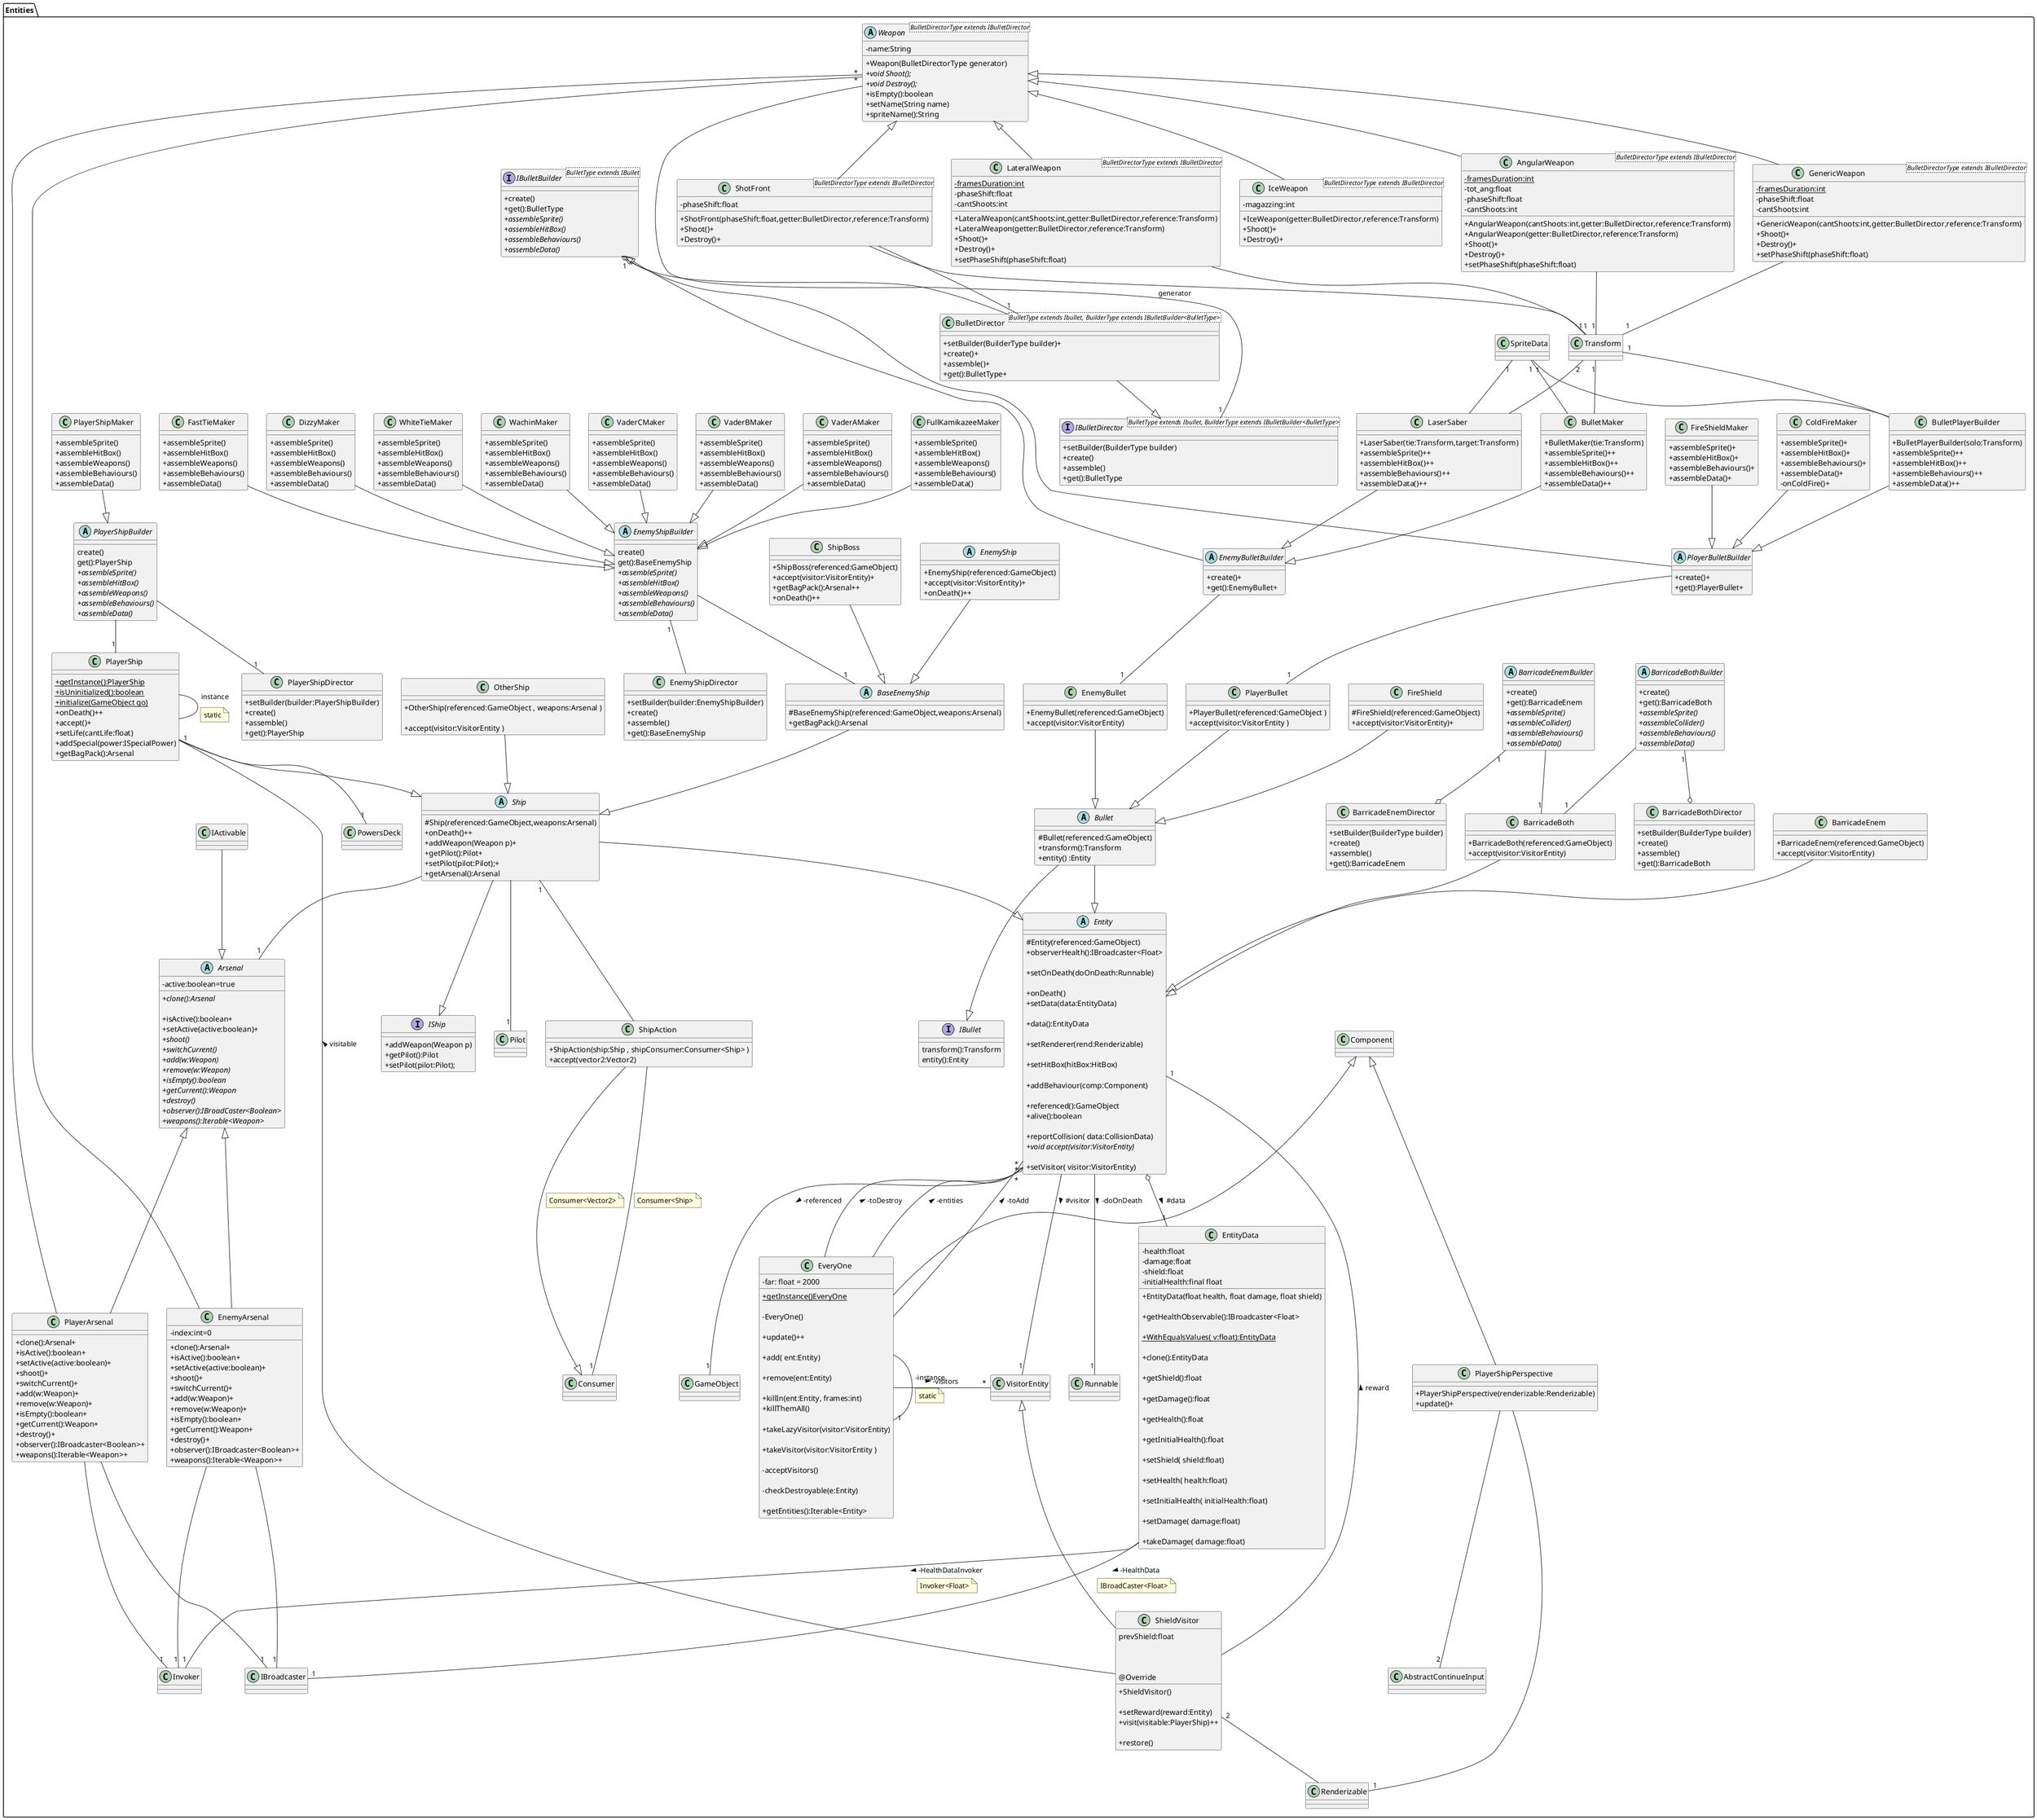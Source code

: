 @startuml
skinparam classAttributeIconSize 0

package Entities{
	Entity o-- "1" GameObject: -referenced >
	Entity -- "1" Runnable: -doOnDeath >
	Entity o-- "1" EntityData: #data >
	Entity -- "1" VisitorEntity: #visitor >

	abstract class Entity {


		#Entity(referenced:GameObject)


		+observerHealth():IBroadcaster<Float>

		+setOnDeath(doOnDeath:Runnable)

		+onDeath()


		+setData(data:EntityData)

		+data():EntityData

		+setRenderer(rend:Renderizable)

		+setHitBox(hitBox:HitBox)

		+addBehaviour(comp:Component)

		+referenced():GameObject
	    +alive():boolean

		+reportCollision( data:CollisionData)
		 {abstract} +void accept(visitor:VisitorEntity)

		 +setVisitor( visitor:VisitorEntity)
	}

	EntityData -- "1" IBroadcaster: -HealthData >
	note on link: IBroadCaster<Float>
	EntityData -- "1" Invoker: -HealthDataInvoker >
	note on link: Invoker<Float>
	class EntityData
	{

	    -health:float
	    -damage:float
	    -shield:float
	    -initialHealth:final float

	    +EntityData(float health, float damage, float shield)

	    +getHealthObservable():IBroadcaster<Float>

	    +{static} WithEqualsValues( v:float):EntityData

	    +clone():EntityData

	    +getShield():float

	     +getDamage():float

	     +getHealth():float

	     +getInitialHealth():float

	     +setShield( shield:float)

	     +setHealth( health:float)

	     +setInitialHealth( initialHealth:float)

	     +setDamage( damage:float)

	     +takeDamage( damage:float)
	}

	Component <|-- EveryOne
	EveryOne -- "1" EveryOne: -instance
	note on link: static
	EveryOne -left- "*" VisitorEntity: -visitors >
	EveryOne -left- "*" Entity: -entities >
	EveryOne -left- "*" Entity: -toAdd >
	EveryOne -left- "*" Entity: -toDestroy >
	class EveryOne
	{
	    - far: float = 2000

	    + {static} getInstance()EveryOne

	    -EveryOne()

	    +update()++

	    +add( ent:Entity)

	    +remove(ent:Entity)

	    +killIn(ent:Entity, frames:int)


	    +killThemAll()

	    +takeLazyVisitor(visitor:VisitorEntity)

	    +takeVisitor(visitor:VisitorEntity )

	    -acceptVisitors()

	    -checkDestroyable(e:Entity)

	    +getEntities():Iterable<Entity>

	}

	OtherShip --|> Ship
	class OtherShip {

	    +OtherShip(referenced:GameObject , weapons:Arsenal )

	    +accept(visitor:VisitorEntity )
	}

	PlayerBullet --|> Bullet
	class PlayerBullet{
		+PlayerBullet(referenced:GameObject )
		+accept(visitor:VisitorEntity )
	}

	ShipAction --|> Consumer
	note on link: Consumer<Vector2>
	Ship "1" -- ShipAction
	ShipAction -- "1" Consumer
	note on link: Consumer<Ship>
	class ShipAction{
	    +ShipAction(ship:Ship , shipConsumer:Consumer<Ship> )
	    +accept(vector2:Vector2)
	}

	BarricadeBoth --|> Entity
	class BarricadeBoth{
	    + BarricadeBoth(referenced:GameObject)
	    + accept(visitor:VisitorEntity)
	}

	BarricadeEnem --|> Entity
	class BarricadeEnem{
	    + BarricadeEnem(referenced:GameObject)
	    + accept(visitor:VisitorEntity)
	}

	Bullet --|> Entity
	Bullet --|> IBullet
	abstract class Bullet{
	    #Bullet(referenced:GameObject)
	    +transform():Transform
	    +entity() :Entity
	}

	EnemyBullet --|> Bullet
	class EnemyBullet{
	    +EnemyBullet(referenced:GameObject)
	    +accept(visitor:VisitorEntity)
	}

	BarricadeBothBuilder -- "1" BarricadeBoth
	abstract class BarricadeBothBuilder
	{
	    + create()
	    + get():BarricadeBoth
	    +{abstract} assembleSprite()
	    +{abstract} assembleCollider()
	    +{abstract} assembleBehaviours()
	    +{abstract} assembleData()
	}

	BarricadeEnemBuilder -- "1" BarricadeBoth
	abstract class BarricadeEnemBuilder
	{
	    + create()
	    + get():BarricadeEnem
	    +{abstract} assembleSprite()
	    +{abstract} assembleCollider()
	    +{abstract} assembleBehaviours()
	    +{abstract} assembleData()
	}

	EnemyBulletBuilder -up|> IBulletBuilder
	EnemyBulletBuilder -- "1" EnemyBullet
	abstract class EnemyBulletBuilder
	{
	    + create()+
	    + get():EnemyBullet+
	}

	PlayerBulletBuilder -up|> IBulletBuilder
	PlayerBulletBuilder -- "1" PlayerBullet
	abstract class PlayerBulletBuilder
	{
	    + create()+
	    + get():PlayerBullet+
	}

	interface IBulletBuilder<BulletType extends IBullet>{
	    + create()
	    + get():BulletType
	    +{abstract} assembleSprite()
	    +{abstract} assembleHitBox()
	    +{abstract} assembleBehaviours()
	    +{abstract} assembleData()
	}

	interface IBullet
	{
	    transform():Transform
	    entity():Entity
	}

	BulletMaker --|> EnemyBulletBuilder
	SpriteData "1" -- BulletMaker
	Transform "1" -- BulletMaker
	class BulletMaker{
	    +BulletMaker(tie:Transform)
	    +assembleSprite()++
	    +assembleHitBox()++
	    +assembleBehaviours()++
	    +assembleData()++
	}

	BulletPlayerBuilder --|> PlayerBulletBuilder
	SpriteData "1" -- BulletPlayerBuilder
	Transform "1" -- BulletPlayerBuilder
	class BulletPlayerBuilder{
	    +BulletPlayerBuilder(solo:Transform)
	    +assembleSprite()++
	    +assembleHitBox()++
	    +assembleBehaviours()++
	    +assembleData()++
	}

	LaserSaber --|> EnemyBulletBuilder
	SpriteData "1" -- LaserSaber
	Transform "2" -- LaserSaber
	class LaserSaber{
	    +LaserSaber(tie:Transform,target:Transform)
	    +assembleSprite()++
	    +assembleHitBox()++
	    +assembleBehaviours()++
	    +assembleData()++
	}

	interface IBulletDirector<BulletType extends Ibullet, BuilderType extends IBulletBuilder<BulletType>>{
	    +setBuilder(BuilderType builder)
	    +create()
	    +assemble()
	    +get():BulletType
	}

	BulletDirector --|> IBulletDirector
	IBulletBuilder "1" o-- BulletDirector
	class BulletDirector<BulletType extends Ibullet, BuilderType extends IBulletBuilder<BulletType>>{
	    +setBuilder(BuilderType builder)+
	    +create()+
	    +assemble()+
	    +get():BulletType+
	}

	BarricadeEnemBuilder "1" --o BarricadeEnemDirector
	class BarricadeEnemDirector{
	    +setBuilder(BuilderType builder)
	    +create()
	    +assemble()
	    +get():BarricadeEnem
	}

	BarricadeBothBuilder "1" --o BarricadeBothDirector
	class BarricadeBothDirector{
	    +setBuilder(BuilderType builder)
	    +create()
	    +assemble()
	    +get():BarricadeBoth
	}

	ColdFireMaker --|> PlayerBulletBuilder
	class ColdFireMaker{
	    + assembleSprite()+
	    + assembleHitBox()+
	    + assembleBehaviours()+
	    + assembleData()+
	    - onColdFire()+
	}

	FireShieldMaker --|> PlayerBulletBuilder
	class FireShieldMaker{
	    + assembleSprite()+
	    + assembleHitBox()+
	    + assembleBehaviours()+
	    + assembleData()+
	}

	FireShield --|> Bullet
	class FireShield{
	    #FireShield(referenced:GameObject)
	    +accept(visitor:VisitorEntity)+
	}

	interface IShip
	{
	    +addWeapon(Weapon p)
	    +getPilot():Pilot
	    +setPilot(pilot:Pilot);
	}

	Ship --|> IShip
	Ship --|> Entity
	Ship -- "1" Pilot
	Ship -- "1" Arsenal
	abstract class Ship
	{
	    #Ship(referenced:GameObject,weapons:Arsenal)
	    +onDeath()++
	    +addWeapon(Weapon p)+
	    +getPilot():Pilot+
	    +setPilot(pilot:Pilot);+
	    +getArsenal():Arsenal
	}

	BaseEnemyShip --|> Ship
	abstract class BaseEnemyShip{
	    #BaseEnemyShip(referenced:GameObject,weapons:Arsenal)
	    +getBagPack():Arsenal
	}

	EnemyShip --|> BaseEnemyShip
	abstract class EnemyShip{
	    +EnemyShip(referenced:GameObject)
	    +accept(visitor:VisitorEntity)+
	    +onDeath()++
	}

	EnemyShipBuilder -- "1" BaseEnemyShip
	abstract class EnemyShipBuilder
	{
	    create()
	    get():BaseEnemyShip
	    +{abstract} assembleSprite()
	    +{abstract} assembleHitBox()
	    +{abstract} assembleWeapons()
	    +{abstract} assembleBehaviours()
	    +{abstract} assembleData()

	}

	EnemyShipBuilder "1" --  EnemyShipDirector
	class EnemyShipDirector{
	    +setBuilder(builder:EnemyShipBuilder)
	    +create()
	    +assemble()
	    +get():BaseEnemyShip
	}

	ShipBoss --|> BaseEnemyShip
	class ShipBoss{
	    +ShipBoss(referenced:GameObject)
	    +accept(visitor:VisitorEntity)+
	    +getBagPack():Arsenal++
	    +onDeath()++
	}

	VisitorEntity <|-- ShieldVisitor
	Entity "1"--  ShieldVisitor: reward <
	PlayerShip "1"--  ShieldVisitor: visitable <
	ShieldVisitor "2"--  Renderizable
	class ShieldVisitor{
	     prevShield:float

	    +ShieldVisitor()

	    +setReward(reward:Entity)

	    @Override
	    +visit(visitable:PlayerShip)++

	    +restore()

	}

	DizzyMaker --|> EnemyShipBuilder
	class DizzyMaker
	{
	    +assembleSprite()
	    + assembleHitBox()
	    + assembleWeapons()
	    + assembleBehaviours()
	    + assembleData()

	}

	FastTieMaker --|> EnemyShipBuilder
	class FastTieMaker
	{
	    +assembleSprite()
	    + assembleHitBox()
	    + assembleWeapons()
	    + assembleBehaviours()
	    + assembleData()

	}

	FullKamikazeeMaker --|> EnemyShipBuilder
	class FullKamikazeeMaker
	{
	    +assembleSprite()
	    + assembleHitBox()
	    + assembleWeapons()
	    + assembleBehaviours()
	    + assembleData()

	}

	VaderAMaker --|> EnemyShipBuilder
	class VaderAMaker
	{
	    +assembleSprite()
	    + assembleHitBox()
	    + assembleWeapons()
	    + assembleBehaviours()
	    + assembleData()

	}

	VaderBMaker --|> EnemyShipBuilder
	class VaderBMaker
	{
	    +assembleSprite()
	    + assembleHitBox()
	    + assembleWeapons()
	    + assembleBehaviours()
	    + assembleData()

	}

	VaderCMaker --|> EnemyShipBuilder
	class VaderCMaker
	{
	    +assembleSprite()
	    + assembleHitBox()
	    + assembleWeapons()
	    + assembleBehaviours()
	    + assembleData()

	}

	WachinMaker --|> EnemyShipBuilder
	class WachinMaker
	{
	    +assembleSprite()
	    + assembleHitBox()
	    + assembleWeapons()
	    + assembleBehaviours()
	    + assembleData()

	}

	WhiteTieMaker --|> EnemyShipBuilder
	class WhiteTieMaker
	{
	    +assembleSprite()
	    + assembleHitBox()
	    + assembleWeapons()
	    + assembleBehaviours()
	    + assembleData()

	}

	PlayerShipMaker --|> PlayerShipBuilder
	class PlayerShipMaker
	{
	    +assembleSprite()
	    + assembleHitBox()
	    + assembleWeapons()
	    + assembleBehaviours()
	    + assembleData()

	}


	PlayerShipBuilder -- "1" PlayerShip
	abstract class PlayerShipBuilder
	{
	    create()
	    get():PlayerShip
	    +{abstract} assembleSprite()
	    +{abstract} assembleHitBox()
	    +{abstract} assembleWeapons()
	    +{abstract} assembleBehaviours()
	    +{abstract} assembleData()

	}

	PlayerShipBuilder -- "1" PlayerShipDirector
	class PlayerShipDirector{
	    +setBuilder(builder:PlayerShipBuilder)
	    +create()
	    +assemble()
	    +get():PlayerShip
	}

	PlayerShip --|> Ship
	PlayerShip -- PlayerShip:instance
	note on link: static
	PlayerShip -- "1" PowersDeck
	class PlayerShip{
		+{static}getInstance():PlayerShip
		+{static}isUninitialized():boolean
		+{static}initialize(GameObject go)
		+ onDeath()++
		+ accept()+
		+ setLife(cantLife:float)
		+ addSpecial(power:ISpecialPower)
		+getBagPack():Arsenal
	}

	Component <|-- PlayerShipPerspective
	PlayerShipPerspective -- "1" Renderizable
	PlayerShipPerspective -- "2" AbstractContinueInput
	class PlayerShipPerspective{
	    +PlayerShipPerspective(renderizable:Renderizable)
	    +update()+
	}

	IBulletDirector "1" -- Weapon:generator
	abstract class Weapon<BulletDirectorType extends IBulletDirector>
	{
	    - name:String
	    + Weapon(BulletDirectorType generator)
	    + {abstract} void Shoot();
	    + {abstract} void Destroy();
	    + isEmpty():boolean
	    + setName(String name)
	    + spriteName():String
	}

	IActivable --|> Arsenal
	abstract class Arsenal{
	    -active:boolean=true
	    +{abstract}clone():Arsenal

	    +isActive():boolean+
	    +setActive(active:boolean)+
	    +{abstract}shoot()
	    +{abstract}switchCurrent()
	    +{abstract}add(w:Weapon)
	    +{abstract}remove(w:Weapon)
	    +{abstract}isEmpty():boolean
	    +{abstract}getCurrent():Weapon
	    +{abstract}destroy()
	    +{abstract}observer():IBroadCaster<Boolean>
	    +{abstract}weapons():Iterable<Weapon>
	}

	 Arsenal <|-- EnemyArsenal
	 Weapon "*" -- EnemyArsenal
	 EnemyArsenal -- "1" IBroadcaster
	 EnemyArsenal -- "1" Invoker
	class EnemyArsenal{
	    -index:int=0
	    +clone():Arsenal+
	    +isActive():boolean+
	    +setActive(active:boolean)+
	    +shoot()+
	    +switchCurrent()+
	    +add(w:Weapon)+
	    +remove(w:Weapon)+
	    +isEmpty():boolean+
	    +getCurrent():Weapon+
	    +destroy()+
	    +observer():IBroadcaster<Boolean>+
	    +weapons():Iterable<Weapon>+
	}

	 Arsenal <|-- PlayerArsenal
	 Weapon "*" -- PlayerArsenal
	 PlayerArsenal -- "1" IBroadcaster
	 PlayerArsenal -- "1" Invoker
	class PlayerArsenal{
	    +clone():Arsenal+
	    +isActive():boolean+
	    +setActive(active:boolean)+
	    +shoot()+
	    +switchCurrent()+
	    +add(w:Weapon)+
	    +remove(w:Weapon)+
	    +isEmpty():boolean+
	    +getCurrent():Weapon+
	    +destroy()+
	    +observer():IBroadcaster<Boolean>+
	    +weapons():Iterable<Weapon>+
	}

	Weapon <|-- ShotFront
	Weapon <|-- AngularWeapon
	Weapon <|-- GenericWeapon
	Weapon <|-- IceWeapon
	Weapon <|-- LateralWeapon

	ShotFront -- "1" BulletDirector
	ShotFront -- "1" Transform
	class ShotFront<BulletDirectorType extends IBulletDirector>{
	    -phaseShift:float
	    +ShotFront(phaseShift:float,getter:BulletDirector,reference:Transform)
	    +Shoot()+
	    +Destroy()+
	}

	GenericWeapon -- "1" Transform
	class GenericWeapon<BulletDirectorType extends IBulletDirector>{
	    -{static} framesDuration:int
	    -phaseShift:float
	    -cantShoots:int
	    +GenericWeapon(cantShoots:int,getter:BulletDirector,reference:Transform)
	    +Shoot()+
	    +Destroy()+
	    +setPhaseShift(phaseShift:float)
	}

	LateralWeapon -- "1" Transform
	class LateralWeapon<BulletDirectorType extends IBulletDirector>{
	    -{static} framesDuration:int
	    -phaseShift:float
	    -cantShoots:int
	    +LateralWeapon(cantShoots:int,getter:BulletDirector,reference:Transform)
	    +LateralWeapon(getter:BulletDirector,reference:Transform)
	    +Shoot()+
	    +Destroy()+
	    +setPhaseShift(phaseShift:float)
	}

	AngularWeapon -- "1" Transform
	class AngularWeapon<BulletDirectorType extends IBulletDirector>{
	    -{static} framesDuration:int
	    -tot_ang:float
	    -phaseShift:float
	    -cantShoots:int
	    +AngularWeapon(cantShoots:int,getter:BulletDirector,reference:Transform)
	    +AngularWeapon(getter:BulletDirector,reference:Transform)
	    +Shoot()+
	    +Destroy()+
	    +setPhaseShift(phaseShift:float)
	}

	class IceWeapon<BulletDirectorType extends IBulletDirector>{
	    -magazzing:int
	    +IceWeapon(getter:BulletDirector,reference:Transform)
	    +Shoot()+
	    +Destroy()+
	}


}



@enduml
